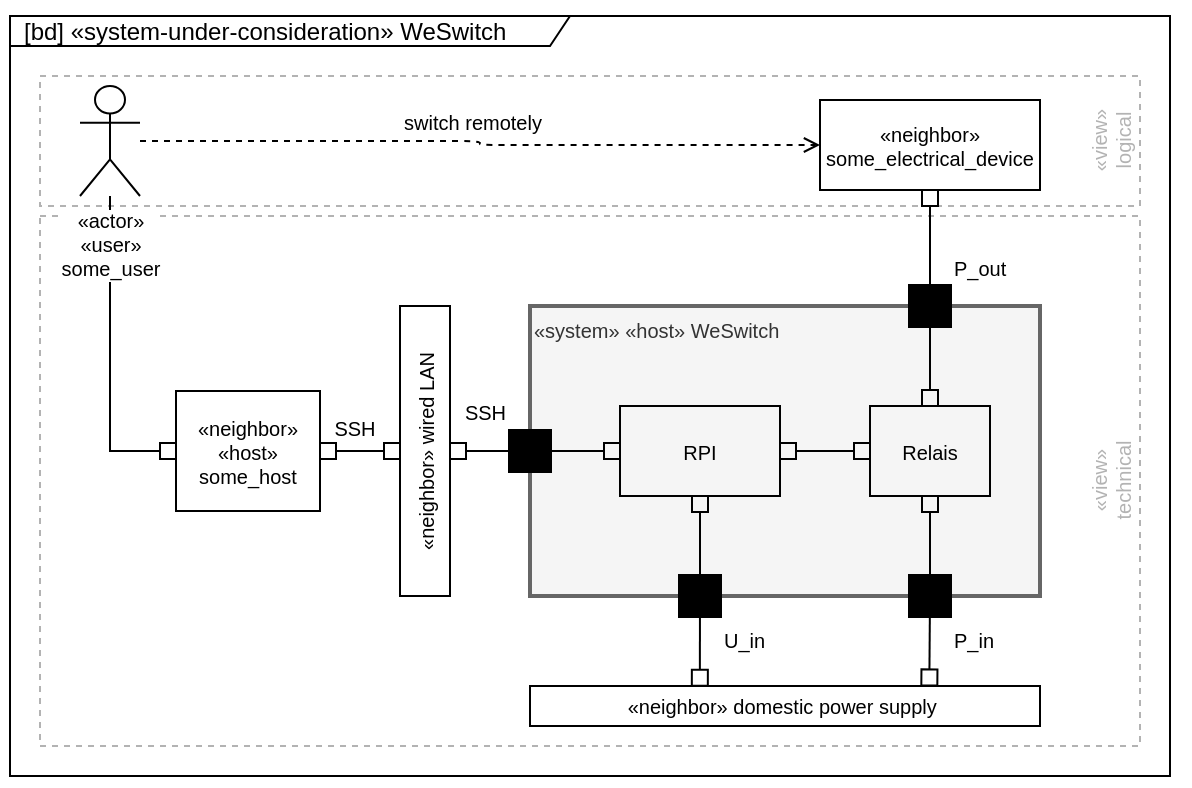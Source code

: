 <mxfile>
    <diagram id="81OLYhewOZMGTi1vEdpT" name="Page-1">
        <mxGraphModel dx="614" dy="688" grid="1" gridSize="5" guides="1" tooltips="1" connect="1" arrows="1" fold="1" page="1" pageScale="1" pageWidth="827" pageHeight="583" math="0" shadow="0">
            <root>
                <mxCell id="0"/>
                <mxCell id="28" value="page_frame (invisible)" style="locked=1;" parent="0"/>
                <mxCell id="27" value="" style="rounded=0;whiteSpace=wrap;html=1;fillColor=none;strokeColor=none;" parent="28" vertex="1">
                    <mxGeometry x="125" y="100" width="595" height="393" as="geometry"/>
                </mxCell>
                <mxCell id="26" value="diagram_frame" style="locked=1;" parent="0"/>
                <mxCell id="25" value="[bd] «system-under-consideration» WeSwitch" style="shape=umlFrame;whiteSpace=wrap;html=1;width=280;height=15;boundedLbl=1;verticalAlign=middle;align=left;spacingLeft=5;fillColor=none;" parent="26" vertex="1">
                    <mxGeometry x="130" y="108" width="580" height="380" as="geometry"/>
                </mxCell>
                <mxCell id="51" value="views" style="locked=1;" parent="0"/>
                <mxCell id="52" value="«view»&lt;br&gt;logical" style="rounded=0;whiteSpace=wrap;html=1;labelBackgroundColor=default;fontSize=10;fillColor=none;dashed=1;strokeColor=#B3B3B3;align=center;horizontal=0;labelPosition=center;verticalLabelPosition=middle;verticalAlign=bottom;fontColor=#B3B3B3;" parent="51" vertex="1">
                    <mxGeometry x="145" y="138" width="550" height="65" as="geometry"/>
                </mxCell>
                <mxCell id="53" value="«view»&lt;br&gt;technical" style="rounded=0;whiteSpace=wrap;html=1;labelBackgroundColor=default;fontSize=10;fillColor=none;dashed=1;strokeColor=#B3B3B3;align=center;horizontal=0;labelPosition=center;verticalLabelPosition=middle;verticalAlign=bottom;fontColor=#B3B3B3;" parent="51" vertex="1">
                    <mxGeometry x="145" y="208" width="550" height="265" as="geometry"/>
                </mxCell>
                <mxCell id="3" value="system_under_consideration_inner_elements_boundary" style="locked=1;" parent="0"/>
                <mxCell id="4" value="«system» «host» WeSwitch&lt;br&gt;" style="rounded=0;whiteSpace=wrap;html=1;fillColor=#f5f5f5;strokeWidth=2;align=left;verticalAlign=top;fontColor=#333333;strokeColor=#666666;fontSize=10;" parent="3" vertex="1">
                    <mxGeometry x="390" y="253" width="255" height="145" as="geometry"/>
                </mxCell>
                <mxCell id="12" value="&lt;span style=&quot;background-color: rgb(255, 255, 255); font-size: 10px;&quot;&gt;P_out&lt;/span&gt;" style="rounded=0;whiteSpace=wrap;html=1;strokeWidth=2;fillColor=#000000;verticalAlign=bottom;align=left;labelPosition=right;verticalLabelPosition=top;fontSize=10;" parent="3" vertex="1">
                    <mxGeometry x="580" y="243" width="20" height="20" as="geometry"/>
                </mxCell>
                <mxCell id="13" value="P_in" style="rounded=0;whiteSpace=wrap;html=1;strokeWidth=2;fillColor=#000000;verticalAlign=top;align=left;labelPosition=right;verticalLabelPosition=bottom;fontSize=10;" parent="3" vertex="1">
                    <mxGeometry x="580" y="388" width="20" height="20" as="geometry"/>
                </mxCell>
                <mxCell id="14" value="U_in&lt;br style=&quot;font-size: 10px;&quot;&gt;" style="rounded=0;whiteSpace=wrap;html=1;strokeWidth=2;fillColor=#000000;labelPosition=right;verticalLabelPosition=bottom;align=left;verticalAlign=top;fontSize=10;" parent="3" vertex="1">
                    <mxGeometry x="465" y="388" width="20" height="20" as="geometry"/>
                </mxCell>
                <mxCell id="15" value="SSH" style="rounded=0;whiteSpace=wrap;html=1;strokeWidth=2;fillColor=#000000;labelPosition=left;verticalLabelPosition=top;align=right;verticalAlign=middle;fontSize=10;" parent="3" vertex="1">
                    <mxGeometry x="380" y="315.5" width="20" height="20" as="geometry"/>
                </mxCell>
                <mxCell id="17" value="system_under_consideration_inner_elements" style="locked=1;" parent="0"/>
                <mxCell id="22" style="edgeStyle=orthogonalEdgeStyle;rounded=0;html=1;exitX=1;exitY=0.5;exitDx=0;exitDy=0;entryX=0;entryY=0.5;entryDx=0;entryDy=0;startArrow=box;startFill=0;endArrow=box;endFill=0;elbow=vertical;fontSize=10;" parent="17" source="18" target="19" edge="1">
                    <mxGeometry relative="1" as="geometry"/>
                </mxCell>
                <mxCell id="18" value="RPI" style="rounded=0;whiteSpace=wrap;html=1;fillColor=none;fontSize=10;" parent="17" vertex="1">
                    <mxGeometry x="435" y="303" width="80" height="45" as="geometry"/>
                </mxCell>
                <mxCell id="24" style="edgeStyle=orthogonalEdgeStyle;rounded=0;html=1;entryX=0.5;entryY=0;entryDx=0;entryDy=0;startArrow=box;startFill=0;endArrow=none;endFill=0;elbow=vertical;fontSize=10;" parent="17" source="19" target="13" edge="1">
                    <mxGeometry relative="1" as="geometry"/>
                </mxCell>
                <mxCell id="19" value="Relais" style="rounded=0;whiteSpace=wrap;html=1;fillColor=none;fontSize=10;" parent="17" vertex="1">
                    <mxGeometry x="560" y="303" width="60" height="45" as="geometry"/>
                </mxCell>
                <mxCell id="20" style="edgeStyle=orthogonalEdgeStyle;html=1;rounded=0;endArrow=none;endFill=0;startArrow=box;startFill=0;fontSize=10;" parent="17" source="18" target="14" edge="1">
                    <mxGeometry relative="1" as="geometry"/>
                </mxCell>
                <mxCell id="21" style="edgeStyle=orthogonalEdgeStyle;rounded=0;html=1;startArrow=box;startFill=0;endArrow=none;endFill=0;elbow=vertical;exitX=0;exitY=0.5;exitDx=0;exitDy=0;fontSize=10;" parent="17" source="18" target="15" edge="1">
                    <mxGeometry relative="1" as="geometry"/>
                </mxCell>
                <mxCell id="23" style="edgeStyle=orthogonalEdgeStyle;rounded=0;html=1;startArrow=box;startFill=0;endArrow=none;endFill=0;elbow=vertical;entryX=0.5;entryY=1;entryDx=0;entryDy=0;fontSize=10;" parent="17" source="19" target="12" edge="1">
                    <mxGeometry relative="1" as="geometry"/>
                </mxCell>
                <mxCell id="29" value="neighbor_systems" style="locked=1;" parent="0"/>
                <mxCell id="30" value="«neighbor»&lt;br style=&quot;font-size: 10px;&quot;&gt;some_electrical_device" style="rounded=0;whiteSpace=wrap;html=1;fillColor=none;verticalAlign=middle;fontSize=10;" parent="29" vertex="1">
                    <mxGeometry x="535" y="150" width="110" height="45" as="geometry"/>
                </mxCell>
                <mxCell id="32" style="edgeStyle=none;html=1;entryX=0.5;entryY=1;entryDx=0;entryDy=0;endArrow=box;endFill=0;exitX=0.5;exitY=0;exitDx=0;exitDy=0;fontSize=10;" parent="29" source="12" target="30" edge="1">
                    <mxGeometry relative="1" as="geometry">
                        <mxPoint x="590" y="198" as="targetPoint"/>
                    </mxGeometry>
                </mxCell>
                <mxCell id="33" value="&lt;font style=&quot;font-size: 10px;&quot;&gt;«neighbor»&lt;br style=&quot;font-size: 10px;&quot;&gt;«host»&lt;br&gt;some_host&lt;br&gt;&lt;/font&gt;" style="rounded=0;whiteSpace=wrap;html=1;fillColor=none;verticalAlign=middle;fontSize=10;" parent="29" vertex="1">
                    <mxGeometry x="213" y="295.5" width="72" height="60" as="geometry"/>
                </mxCell>
                <mxCell id="36" style="edgeStyle=none;html=1;entryX=0;entryY=0.5;entryDx=0;entryDy=0;startArrow=box;startFill=0;endArrow=box;endFill=0;exitX=1;exitY=0.5;exitDx=0;exitDy=0;fontSize=10;" parent="29" source="33" target="41" edge="1">
                    <mxGeometry relative="1" as="geometry">
                        <mxPoint x="340" y="320.935" as="sourcePoint"/>
                    </mxGeometry>
                </mxCell>
                <mxCell id="45" value="SSH" style="edgeLabel;html=1;align=center;verticalAlign=middle;resizable=0;points=[];fontSize=10;" parent="36" vertex="1" connectable="0">
                    <mxGeometry x="-0.144" relative="1" as="geometry">
                        <mxPoint y="-12" as="offset"/>
                    </mxGeometry>
                </mxCell>
                <mxCell id="38" style="edgeStyle=orthogonalEdgeStyle;html=1;startArrow=box;startFill=0;endArrow=none;endFill=0;rounded=0;exitX=0;exitY=0.5;exitDx=0;exitDy=0;fontSize=10;" parent="29" source="33" target="37" edge="1">
                    <mxGeometry relative="1" as="geometry"/>
                </mxCell>
                <mxCell id="48" style="edgeStyle=orthogonalEdgeStyle;html=1;entryX=0;entryY=0.5;entryDx=0;entryDy=0;fontSize=10;startArrow=none;startFill=0;endArrow=open;endFill=0;dashed=1;" parent="29" source="37" target="30" edge="1">
                    <mxGeometry relative="1" as="geometry"/>
                </mxCell>
                <mxCell id="50" value="switch remotely" style="edgeLabel;html=1;align=center;verticalAlign=middle;resizable=0;points=[];fontSize=10;" parent="48" vertex="1" connectable="0">
                    <mxGeometry x="-0.169" y="2" relative="1" as="geometry">
                        <mxPoint x="24" y="-8" as="offset"/>
                    </mxGeometry>
                </mxCell>
                <mxCell id="37" value="«actor»&lt;br&gt;«user»&lt;br&gt;some_user" style="shape=umlActor;verticalLabelPosition=bottom;verticalAlign=top;html=1;outlineConnect=0;fillColor=none;fontSize=10;labelBackgroundColor=default;" parent="29" vertex="1">
                    <mxGeometry x="165" y="143" width="30" height="55" as="geometry"/>
                </mxCell>
                <mxCell id="39" value="«neighbor»&amp;nbsp;domestic power supply&amp;nbsp;" style="rounded=0;whiteSpace=wrap;html=1;fillColor=none;verticalAlign=middle;points=[[0,0,0,0,0],[0,0.25,0,0,0],[0,0.5,0,0,0],[0,0.75,0,0,0],[0,1,0,0,0],[0.25,1,0,0,0],[0.31,0,0,0,0],[0.5,0,0,0,0],[0.5,1,0,0,0],[0.75,1,0,0,0],[0.79,0,0,0,0],[1,0,0,0,0],[1,0.25,0,0,0],[1,0.5,0,0,0],[1,0.75,0,0,0],[1,1,0,0,0]];fontSize=10;" parent="29" vertex="1">
                    <mxGeometry x="390" y="443" width="255" height="20" as="geometry"/>
                </mxCell>
                <mxCell id="42" style="edgeStyle=none;html=1;entryX=0;entryY=0.5;entryDx=0;entryDy=0;startArrow=box;startFill=0;endArrow=none;endFill=0;fontSize=10;" parent="29" source="41" target="15" edge="1">
                    <mxGeometry relative="1" as="geometry"/>
                </mxCell>
                <mxCell id="41" value="«neighbor» wired LAN" style="rounded=0;whiteSpace=wrap;html=1;fillColor=none;verticalAlign=middle;horizontal=0;fontSize=10;" parent="29" vertex="1">
                    <mxGeometry x="325" y="253" width="25" height="145" as="geometry"/>
                </mxCell>
                <mxCell id="43" style="edgeStyle=none;html=1;startArrow=box;startFill=0;endArrow=none;endFill=0;exitX=0.333;exitY=-0.008;exitDx=0;exitDy=0;exitPerimeter=0;fontSize=10;" parent="29" source="39" target="14" edge="1">
                    <mxGeometry relative="1" as="geometry"/>
                </mxCell>
                <mxCell id="44" style="edgeStyle=none;html=1;startArrow=box;startFill=0;endArrow=none;endFill=0;exitX=0.783;exitY=-0.016;exitDx=0;exitDy=0;exitPerimeter=0;fontSize=10;" parent="29" source="39" target="13" edge="1">
                    <mxGeometry relative="1" as="geometry"/>
                </mxCell>
            </root>
        </mxGraphModel>
    </diagram>
</mxfile>
